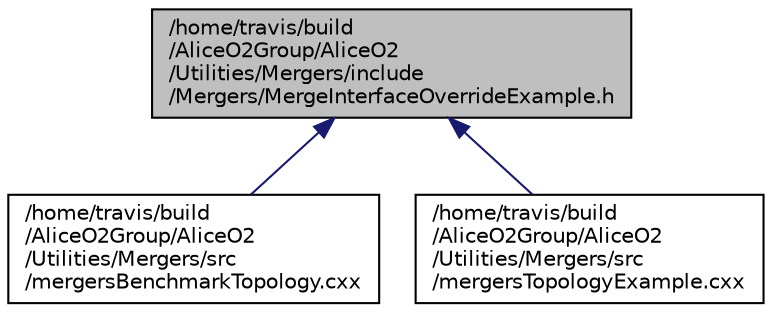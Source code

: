 digraph "/home/travis/build/AliceO2Group/AliceO2/Utilities/Mergers/include/Mergers/MergeInterfaceOverrideExample.h"
{
 // INTERACTIVE_SVG=YES
  bgcolor="transparent";
  edge [fontname="Helvetica",fontsize="10",labelfontname="Helvetica",labelfontsize="10"];
  node [fontname="Helvetica",fontsize="10",shape=record];
  Node5 [label="/home/travis/build\l/AliceO2Group/AliceO2\l/Utilities/Mergers/include\l/Mergers/MergeInterfaceOverrideExample.h",height=0.2,width=0.4,color="black", fillcolor="grey75", style="filled", fontcolor="black"];
  Node5 -> Node6 [dir="back",color="midnightblue",fontsize="10",style="solid",fontname="Helvetica"];
  Node6 [label="/home/travis/build\l/AliceO2Group/AliceO2\l/Utilities/Mergers/src\l/mergersBenchmarkTopology.cxx",height=0.2,width=0.4,color="black",URL="$dc/daf/mergersBenchmarkTopology_8cxx.html",tooltip="This is a DPL workflow to benchmark Mergers. "];
  Node5 -> Node7 [dir="back",color="midnightblue",fontsize="10",style="solid",fontname="Helvetica"];
  Node7 [label="/home/travis/build\l/AliceO2Group/AliceO2\l/Utilities/Mergers/src\l/mergersTopologyExample.cxx",height=0.2,width=0.4,color="black",URL="$d9/de7/mergersTopologyExample_8cxx.html",tooltip="This is a DPL workflow to see Mergers in action. "];
}
